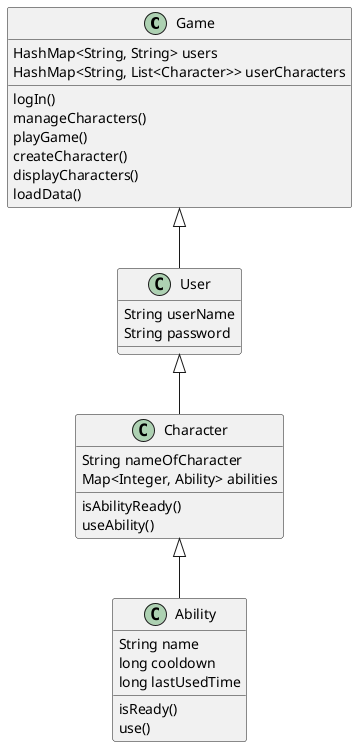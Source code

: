 @startuml
'https://plantuml.com/class-diagram

 class Game {
 HashMap<String, String> users
  HashMap<String, List<Character>> userCharacters
 logIn()
 manageCharacters()
 playGame()
 createCharacter()
 displayCharacters()
 loadData()
 }
class User {
String userName
String password
}
class Character {
String nameOfCharacter
Map<Integer, Ability> abilities
isAbilityReady()
useAbility()
}
class Ability {
String name
long cooldown
long lastUsedTime
isReady()
use()
}

Game<|-- User
Character <|-- Ability
User <|-- Character


@enduml